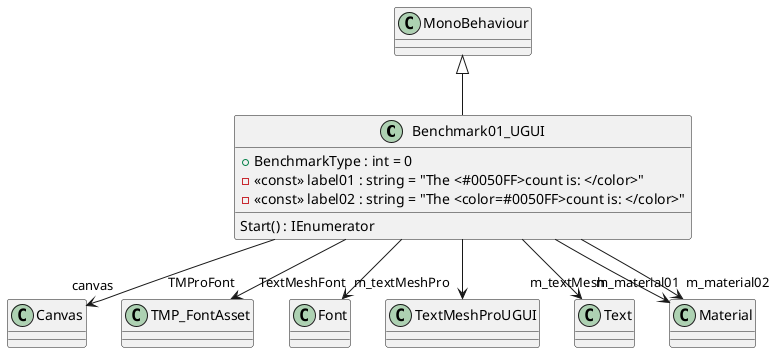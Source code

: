 @startuml
class Benchmark01_UGUI {
    + BenchmarkType : int = 0
    - <<const>> label01 : string = "The <#0050FF>count is: </color>"
    - <<const>> label02 : string = "The <color=#0050FF>count is: </color>"
    Start() : IEnumerator
}
MonoBehaviour <|-- Benchmark01_UGUI
Benchmark01_UGUI --> "canvas" Canvas
Benchmark01_UGUI --> "TMProFont" TMP_FontAsset
Benchmark01_UGUI --> "TextMeshFont" Font
Benchmark01_UGUI --> "m_textMeshPro" TextMeshProUGUI
Benchmark01_UGUI --> "m_textMesh" Text
Benchmark01_UGUI --> "m_material01" Material
Benchmark01_UGUI --> "m_material02" Material
@enduml
